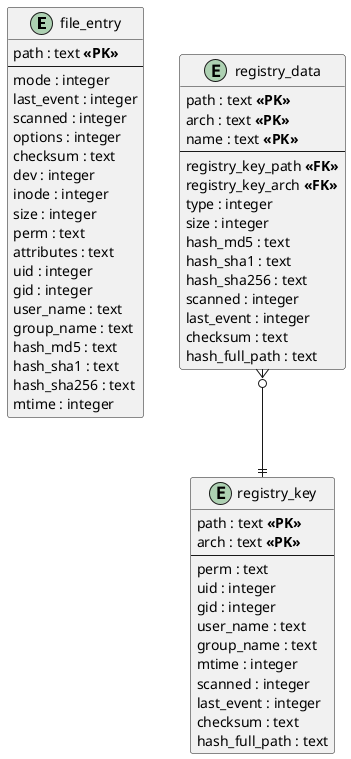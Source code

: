 @startuml ER FIM DB

entity "file_entry" {
  path : text **<<PK>>**
  --
  mode : integer
  last_event : integer
  scanned : integer
  options : integer
  checksum : text
  dev : integer
  inode : integer
  size : integer
  perm : text
  attributes : text
  uid : integer
  gid : integer
  user_name : text
  group_name : text
  hash_md5 : text
  hash_sha1 : text
  hash_sha256 : text
  mtime : integer
}

entity "registry_key" {
  path : text **<<PK>>**
  arch : text **<<PK>>**
  --
  perm : text 
  uid : integer
  gid : integer
  user_name : text
  group_name : text
  mtime : integer
  scanned : integer
  last_event : integer
  checksum : text
  hash_full_path : text
}

entity "registry_data" {
  path : text **<<PK>>**
  arch : text **<<PK>>**
  name : text **<<PK>>**
  --
  registry_key_path **<<FK>>**
  registry_key_arch **<<FK>>**
  type : integer
  size : integer
  hash_md5 : text
  hash_sha1 : text
  hash_sha256 : text
  scanned : integer
  last_event : integer
  checksum : text
  hash_full_path : text
}
registry_data }o--|| registry_key


@enduml

